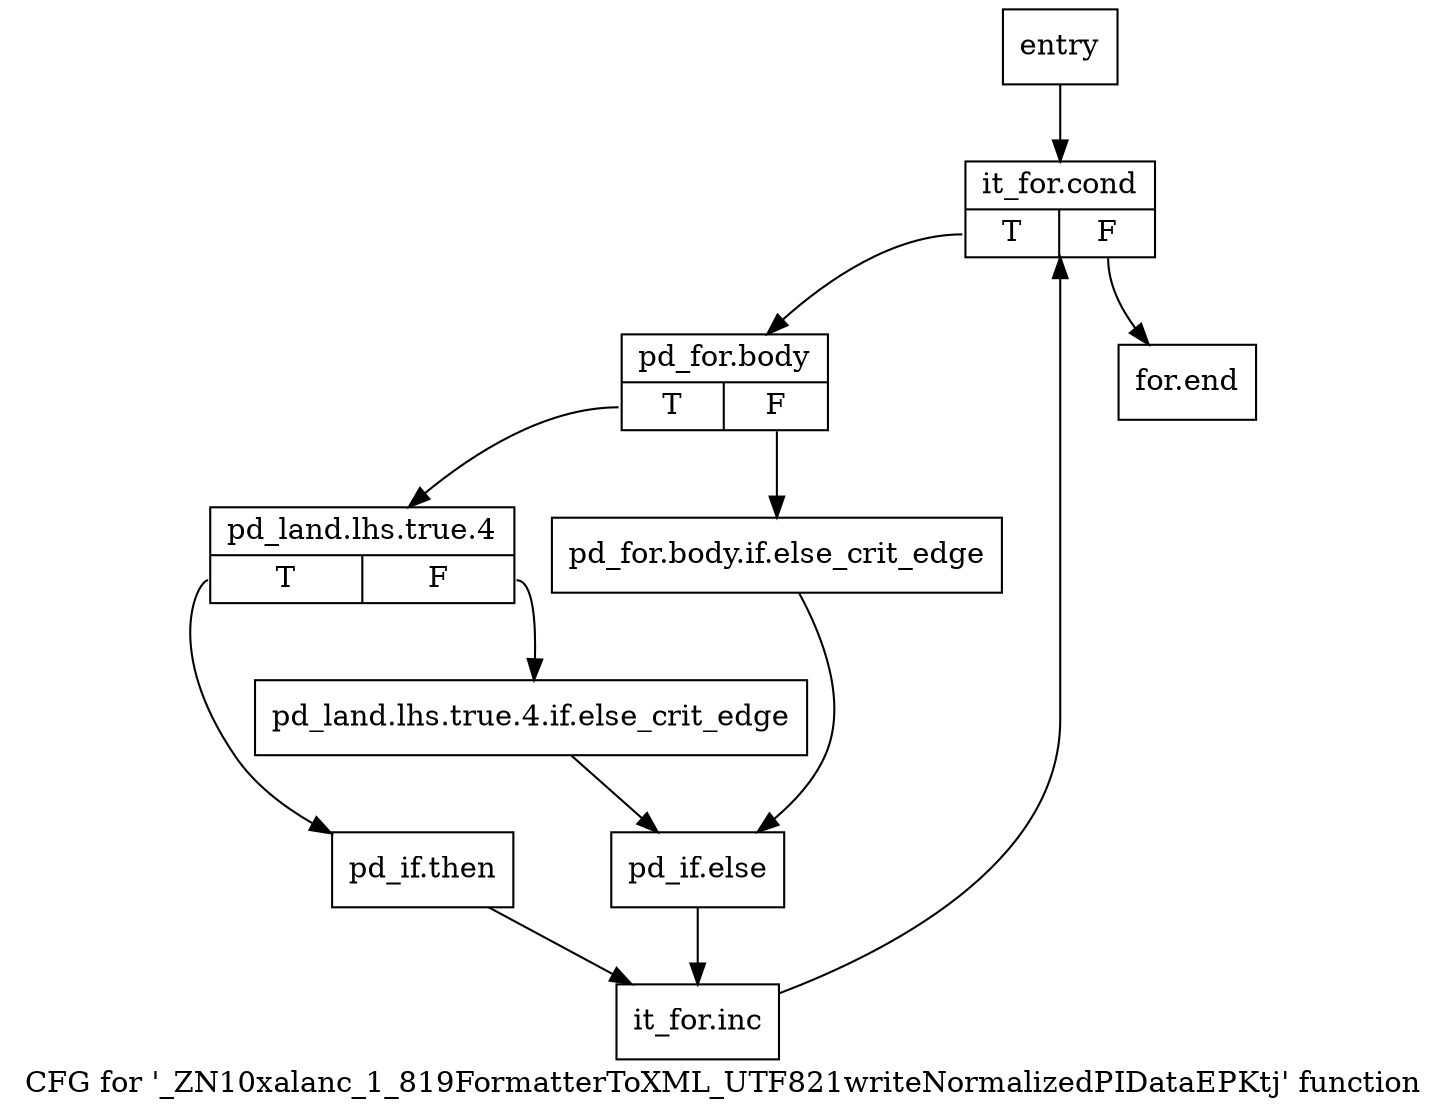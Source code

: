 digraph "CFG for '_ZN10xalanc_1_819FormatterToXML_UTF821writeNormalizedPIDataEPKtj' function" {
	label="CFG for '_ZN10xalanc_1_819FormatterToXML_UTF821writeNormalizedPIDataEPKtj' function";

	Node0x61c65e0 [shape=record,label="{entry}"];
	Node0x61c65e0 -> Node0x61cf7d0;
	Node0x61cf7d0 [shape=record,label="{it_for.cond|{<s0>T|<s1>F}}"];
	Node0x61cf7d0:s0 -> Node0x61cf820;
	Node0x61cf7d0:s1 -> Node0x61cfa50;
	Node0x61cf820 [shape=record,label="{pd_for.body|{<s0>T|<s1>F}}"];
	Node0x61cf820:s0 -> Node0x61cf8c0;
	Node0x61cf820:s1 -> Node0x61cf870;
	Node0x61cf870 [shape=record,label="{pd_for.body.if.else_crit_edge}"];
	Node0x61cf870 -> Node0x61cf9b0;
	Node0x61cf8c0 [shape=record,label="{pd_land.lhs.true.4|{<s0>T|<s1>F}}"];
	Node0x61cf8c0:s0 -> Node0x61cf960;
	Node0x61cf8c0:s1 -> Node0x61cf910;
	Node0x61cf910 [shape=record,label="{pd_land.lhs.true.4.if.else_crit_edge}"];
	Node0x61cf910 -> Node0x61cf9b0;
	Node0x61cf960 [shape=record,label="{pd_if.then}"];
	Node0x61cf960 -> Node0x61cfa00;
	Node0x61cf9b0 [shape=record,label="{pd_if.else}"];
	Node0x61cf9b0 -> Node0x61cfa00;
	Node0x61cfa00 [shape=record,label="{it_for.inc}"];
	Node0x61cfa00 -> Node0x61cf7d0;
	Node0x61cfa50 [shape=record,label="{for.end}"];
}
